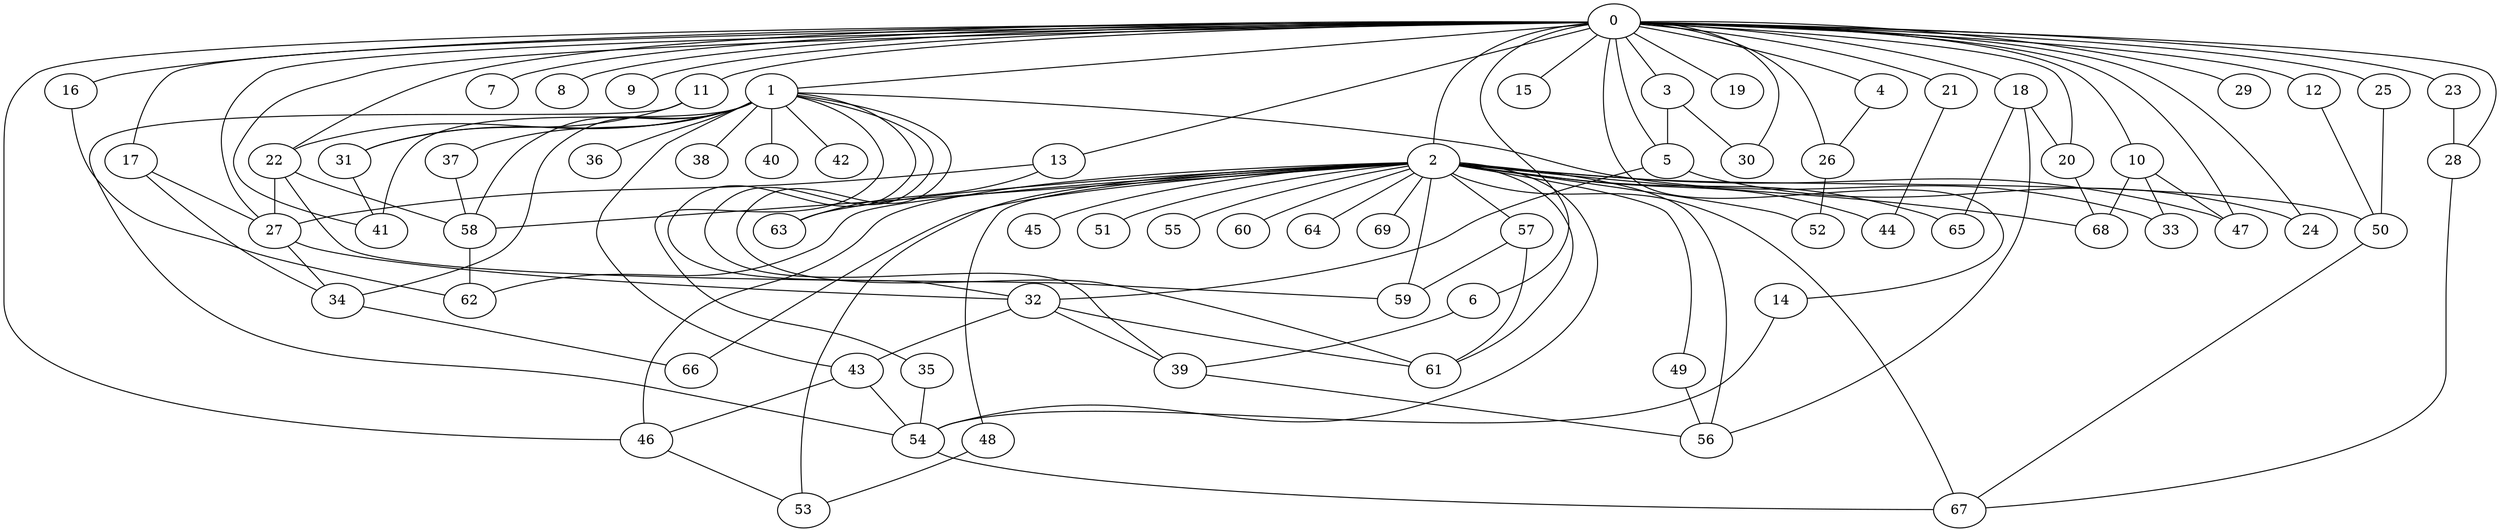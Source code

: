 
graph graphname {
    0 -- 1
0 -- 2
0 -- 3
0 -- 4
0 -- 5
0 -- 6
0 -- 7
0 -- 8
0 -- 9
0 -- 10
0 -- 11
0 -- 12
0 -- 13
0 -- 14
0 -- 15
0 -- 16
0 -- 17
0 -- 18
0 -- 19
0 -- 20
0 -- 21
0 -- 22
0 -- 23
0 -- 24
0 -- 25
0 -- 26
0 -- 27
0 -- 28
0 -- 29
0 -- 30
0 -- 47
0 -- 41
0 -- 46
1 -- 32
1 -- 34
1 -- 35
1 -- 36
1 -- 37
1 -- 38
1 -- 33
1 -- 40
1 -- 41
1 -- 42
1 -- 39
1 -- 43
1 -- 31
1 -- 58
1 -- 61
1 -- 22
2 -- 44
2 -- 45
2 -- 46
2 -- 47
2 -- 48
2 -- 49
2 -- 50
2 -- 51
2 -- 52
2 -- 53
2 -- 54
2 -- 55
2 -- 56
2 -- 57
2 -- 58
2 -- 59
2 -- 60
2 -- 61
2 -- 62
2 -- 63
2 -- 64
2 -- 65
2 -- 66
2 -- 67
2 -- 68
2 -- 69
3 -- 30
3 -- 5
4 -- 26
5 -- 32
5 -- 24
6 -- 39
10 -- 68
10 -- 47
10 -- 33
11 -- 31
11 -- 54
12 -- 50
13 -- 63
13 -- 27
14 -- 54
16 -- 62
17 -- 34
17 -- 27
18 -- 20
18 -- 65
18 -- 56
20 -- 68
21 -- 44
22 -- 27
22 -- 58
22 -- 59
23 -- 28
25 -- 50
26 -- 52
27 -- 32
27 -- 34
28 -- 67
31 -- 41
32 -- 39
32 -- 43
32 -- 61
34 -- 66
35 -- 54
37 -- 58
39 -- 56
43 -- 54
43 -- 46
46 -- 53
48 -- 53
49 -- 56
50 -- 67
54 -- 67
57 -- 61
57 -- 59
58 -- 62

}
